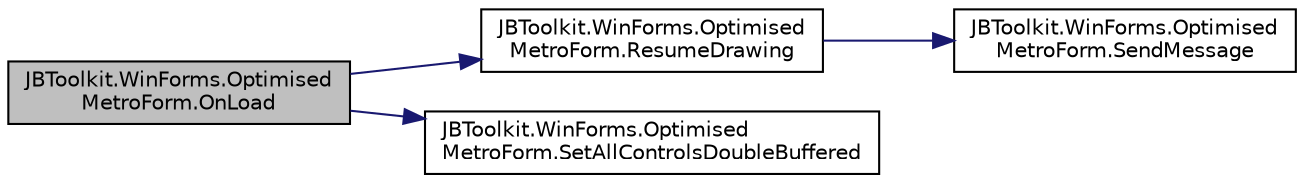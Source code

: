 digraph "JBToolkit.WinForms.OptimisedMetroForm.OnLoad"
{
 // LATEX_PDF_SIZE
  edge [fontname="Helvetica",fontsize="10",labelfontname="Helvetica",labelfontsize="10"];
  node [fontname="Helvetica",fontsize="10",shape=record];
  rankdir="LR";
  Node1 [label="JBToolkit.WinForms.Optimised\lMetroForm.OnLoad",height=0.2,width=0.4,color="black", fillcolor="grey75", style="filled", fontcolor="black",tooltip=" "];
  Node1 -> Node2 [color="midnightblue",fontsize="10",style="solid",fontname="Helvetica"];
  Node2 [label="JBToolkit.WinForms.Optimised\lMetroForm.ResumeDrawing",height=0.2,width=0.4,color="black", fillcolor="white", style="filled",URL="$da/d7e/class_j_b_toolkit_1_1_win_forms_1_1_optimised_metro_form.html#a13359eb7cee22371cc8748c68e536f96",tooltip="Resume the drawing of a control"];
  Node2 -> Node3 [color="midnightblue",fontsize="10",style="solid",fontname="Helvetica"];
  Node3 [label="JBToolkit.WinForms.Optimised\lMetroForm.SendMessage",height=0.2,width=0.4,color="black", fillcolor="white", style="filled",URL="$da/d7e/class_j_b_toolkit_1_1_win_forms_1_1_optimised_metro_form.html#a094d83a3a415aa96865a5faf9b388011",tooltip=" "];
  Node1 -> Node4 [color="midnightblue",fontsize="10",style="solid",fontname="Helvetica"];
  Node4 [label="JBToolkit.WinForms.Optimised\lMetroForm.SetAllControlsDoubleBuffered",height=0.2,width=0.4,color="black", fillcolor="white", style="filled",URL="$da/d7e/class_j_b_toolkit_1_1_win_forms_1_1_optimised_metro_form.html#a29e384ba71753e3014f1ea23591461d4",tooltip="Iterates through all controls and ensure they're set to double buffered"];
}
